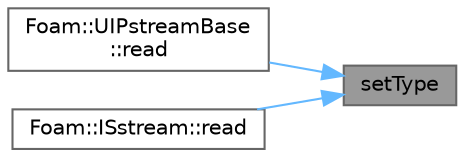 digraph "setType"
{
 // LATEX_PDF_SIZE
  bgcolor="transparent";
  edge [fontname=Helvetica,fontsize=10,labelfontname=Helvetica,labelfontsize=10];
  node [fontname=Helvetica,fontsize=10,shape=box,height=0.2,width=0.4];
  rankdir="RL";
  Node1 [id="Node000001",label="setType",height=0.2,width=0.4,color="gray40", fillcolor="grey60", style="filled", fontcolor="black",tooltip=" "];
  Node1 -> Node2 [id="edge1_Node000001_Node000002",dir="back",color="steelblue1",style="solid",tooltip=" "];
  Node2 [id="Node000002",label="Foam::UIPstreamBase\l::read",height=0.2,width=0.4,color="grey40", fillcolor="white", style="filled",URL="$classFoam_1_1UIPstreamBase.html#ab4471423484fd551b81949b5b92f6b0b",tooltip=" "];
  Node1 -> Node3 [id="edge2_Node000001_Node000003",dir="back",color="steelblue1",style="solid",tooltip=" "];
  Node3 [id="Node000003",label="Foam::ISstream::read",height=0.2,width=0.4,color="grey40", fillcolor="white", style="filled",URL="$classFoam_1_1ISstream.html#ab4471423484fd551b81949b5b92f6b0b",tooltip=" "];
}
